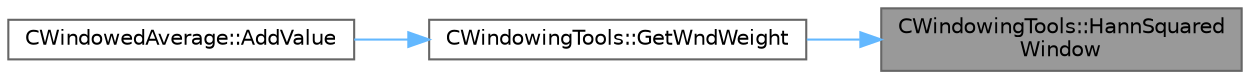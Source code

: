 digraph "CWindowingTools::HannSquaredWindow"
{
 // LATEX_PDF_SIZE
  bgcolor="transparent";
  edge [fontname=Helvetica,fontsize=10,labelfontname=Helvetica,labelfontsize=10];
  node [fontname=Helvetica,fontsize=10,shape=box,height=0.2,width=0.4];
  rankdir="RL";
  Node1 [id="Node000001",label="CWindowingTools::HannSquared\lWindow",height=0.2,width=0.4,color="gray40", fillcolor="grey60", style="filled", fontcolor="black",tooltip="Returns the value of the Hann-Square-window function at time-step i with given end-time endTimeIter."];
  Node1 -> Node2 [id="edge1_Node000001_Node000002",dir="back",color="steelblue1",style="solid",tooltip=" "];
  Node2 [id="Node000002",label="CWindowingTools::GetWndWeight",height=0.2,width=0.4,color="grey40", fillcolor="white", style="filled",URL="$classCWindowingTools.html#a9129498e6544bd3ebe300d5e10bf0bad",tooltip="Returns the value of a windowing function given by windowId at time-step curTimeIter with given time-..."];
  Node2 -> Node3 [id="edge2_Node000002_Node000003",dir="back",color="steelblue1",style="solid",tooltip=" "];
  Node3 [id="Node000003",label="CWindowedAverage::AddValue",height=0.2,width=0.4,color="grey40", fillcolor="white", style="filled",URL="$classCWindowedAverage.html#a8537e1a96691aed75afd7e20c5e4564e",tooltip="Adds the instantaneous output of the current iteration to the values-vector, if the current iteration..."];
}
